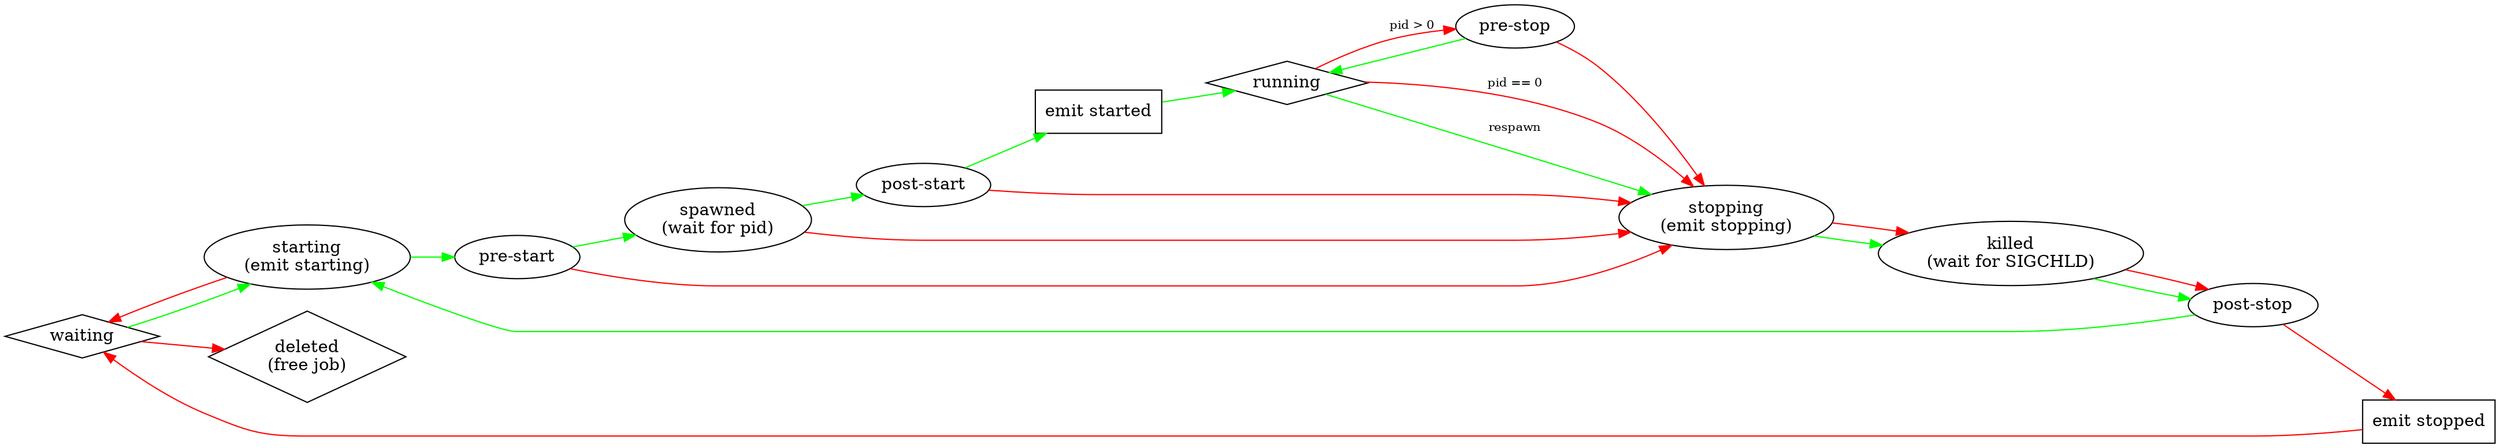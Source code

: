 /* Upstart state machine.
 *
 * Generate with:
 *   dot -Tpng -ostates.png states.dot
 *
 * Diamonds represent natural rest states in which we need to take an action
 * to change the goal.
 *
 * Ovals represent ordinary states which clear themselves when the process
 * being run, or the event that was emitted, finishes.
 *
 * Rectangles represent additional actions that are taken, they are not
 * states, instead you should follow through them to the next real state.
 *
 * Green arrows are followed while the goal is START.
 * Red arrows are followed while the goal is STOP.
 *
 * Note that from the running state, there are two read arrows leaving it;
 * these are chosen based on whether there is a process for the job or not.
 */

digraph {
	rankdir=LR;
	edge [fontsize=10];

	waiting [shape=diamond];
	starting [label="starting\n(emit starting)"];
	pre_start [label="pre-start"];
	spawned [label="spawned\n(wait for pid)"];
	post_start [label="post-start"];
	emit_started [shape=rectangle,label="emit started"];
	running [shape=diamond];
	pre_stop [label="pre-stop"];
	stopping [label="stopping\n(emit stopping)"];
	killed [label="killed\n(wait for SIGCHLD)"];
	post_stop [label="post-stop"];
	emit_stopped [shape=rectangle,label="emit stopped"];
	deleted [shape=diamond,label="deleted\n(free job)"];

	waiting -> starting [color=green];
	waiting -> deleted [color=red];
	starting -> pre_start [color=green];
	starting -> waiting [color=red];
	pre_start -> spawned [color=green];
	pre_start -> stopping [color=red];
	spawned -> post_start [color=green];
	spawned -> stopping [color=red];
	post_start -> emit_started -> running [color=green];
	post_start -> stopping [color=red];
	running -> pre_stop [color=red,label="pid > 0"];
	running -> stopping [color=red,label="pid == 0"];
	running -> stopping [color=green,label="respawn"];
	pre_stop -> running [color=green];
	pre_stop -> stopping [color=red];
	stopping -> killed [color=green];
	stopping -> killed [color=red];
	killed -> post_stop [color=green];
	killed -> post_stop [color=red];
	post_stop -> starting [color=green];
	post_stop -> emit_stopped [color=red];
	emit_stopped -> waiting [color=red];
}
